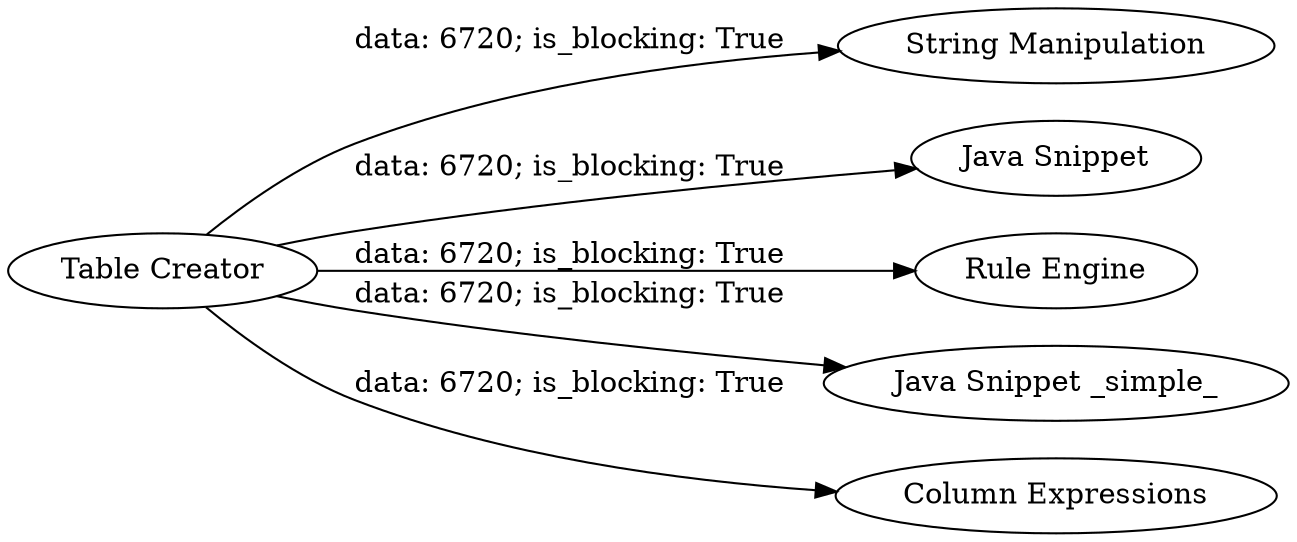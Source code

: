 digraph {
	"9116762142236004034_7" [label="String Manipulation"]
	"9116762142236004034_9" [label="Java Snippet"]
	"9116762142236004034_2" [label="Rule Engine"]
	"9116762142236004034_8" [label="Java Snippet _simple_"]
	"9116762142236004034_6" [label="Column Expressions"]
	"9116762142236004034_1" [label="Table Creator"]
	"9116762142236004034_1" -> "9116762142236004034_6" [label="data: 6720; is_blocking: True"]
	"9116762142236004034_1" -> "9116762142236004034_8" [label="data: 6720; is_blocking: True"]
	"9116762142236004034_1" -> "9116762142236004034_2" [label="data: 6720; is_blocking: True"]
	"9116762142236004034_1" -> "9116762142236004034_9" [label="data: 6720; is_blocking: True"]
	"9116762142236004034_1" -> "9116762142236004034_7" [label="data: 6720; is_blocking: True"]
	rankdir=LR
}
